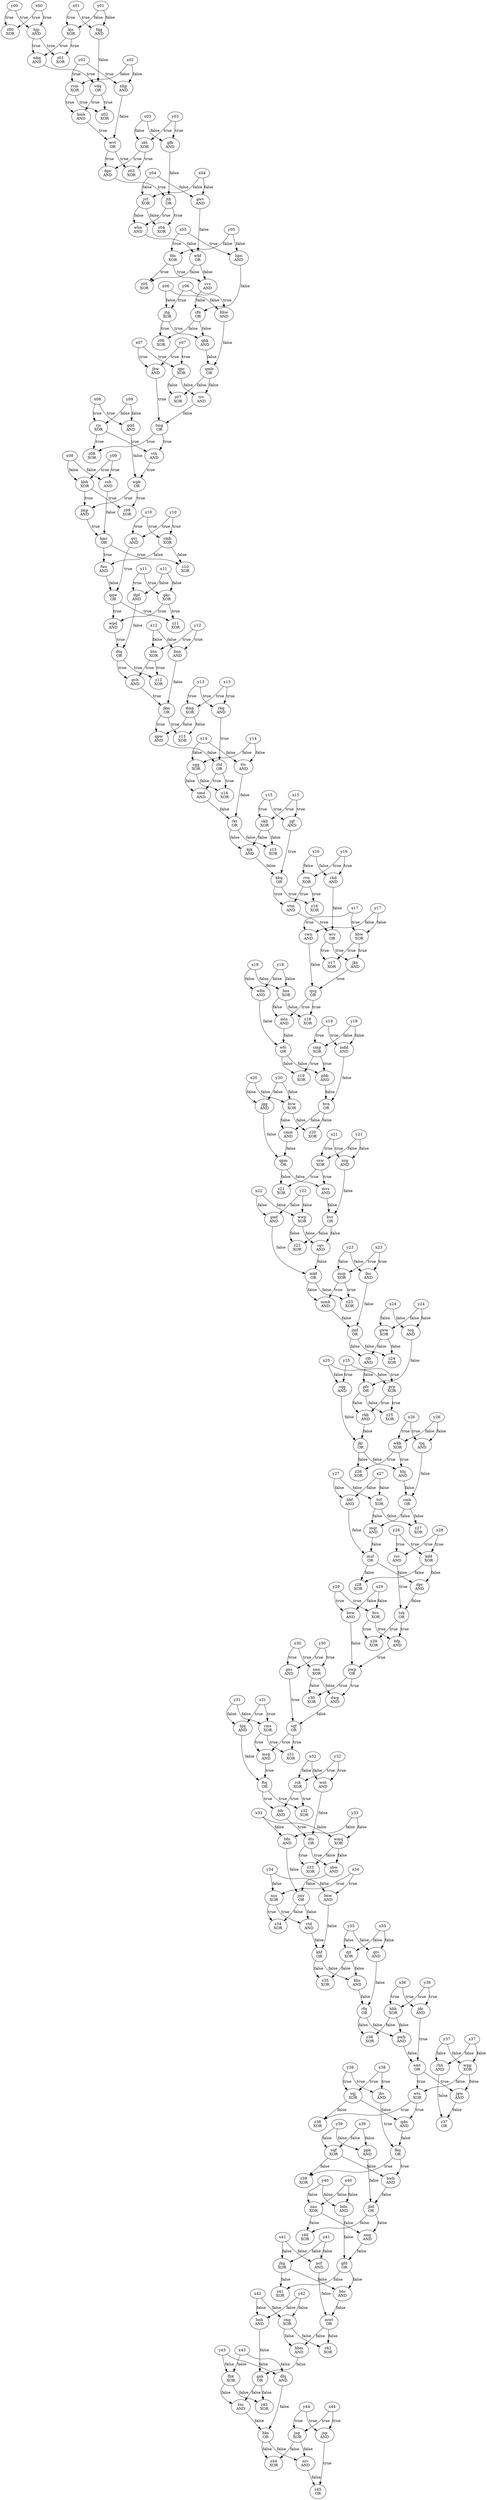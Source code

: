digraph {
    0 [ label = "y33" ]
    1 [ label = "bfn\nAND" ]
    2 [ label = "x33" ]
    3 [ label = "y32" ]
    4 [ label = "rck\nXOR" ]
    5 [ label = "x32" ]
    6 [ label = "x30" ]
    7 [ label = "gns\nAND" ]
    8 [ label = "y30" ]
    9 [ label = "y36" ]
    10 [ label = "hbh\nXOR" ]
    11 [ label = "x36" ]
    12 [ label = "cng\nXOR" ]
    13 [ label = "z42\nXOR" ]
    14 [ label = "mwt\nOR" ]
    15 [ label = "bsw\nAND" ]
    16 [ label = "pwp\nOR" ]
    17 [ label = "bfp\nAND" ]
    18 [ label = "x00" ]
    19 [ label = "z00\nXOR" ]
    20 [ label = "y00" ]
    21 [ label = "y26" ]
    22 [ label = "wkb\nXOR" ]
    23 [ label = "x26" ]
    24 [ label = "x31" ]
    25 [ label = "hjq\nAND" ]
    26 [ label = "y31" ]
    27 [ label = "jhg\nXOR" ]
    28 [ label = "bbr\nAND" ]
    29 [ label = "gfd\nOR" ]
    30 [ label = "y43" ]
    31 [ label = "fhk\nXOR" ]
    32 [ label = "x43" ]
    33 [ label = "mrg\nAND" ]
    34 [ label = "ftq\nOR" ]
    35 [ label = "jks\nAND" ]
    36 [ label = "qvq\nOR" ]
    37 [ label = "cwn\nAND" ]
    38 [ label = "wrc\nOR" ]
    39 [ label = "z17\nXOR" ]
    40 [ label = "hbw\nXOR" ]
    41 [ label = "skh\nXOR" ]
    42 [ label = "z15\nXOR" ]
    43 [ label = "rkt\nOR" ]
    44 [ label = "x27" ]
    45 [ label = "kbf\nAND" ]
    46 [ label = "y27" ]
    47 [ label = "jgg\nAND" ]
    48 [ label = "qpm\nOR" ]
    49 [ label = "cmm\nAND" ]
    50 [ label = "y17" ]
    51 [ label = "x17" ]
    52 [ label = "khf\nOR" ]
    53 [ label = "khs\nAND" ]
    54 [ label = "djt\nXOR" ]
    55 [ label = "qqw\nOR" ]
    56 [ label = "z11\nXOR" ]
    57 [ label = "gkc\nXOR" ]
    58 [ label = "rms\nXOR" ]
    59 [ label = "z31\nXOR" ]
    60 [ label = "sgf\nOR" ]
    61 [ label = "gww\nXOR" ]
    62 [ label = "z24\nXOR" ]
    63 [ label = "jmf\nOR" ]
    64 [ label = "x01" ]
    65 [ label = "kjs\nXOR" ]
    66 [ label = "y01" ]
    67 [ label = "dwg\nAND" ]
    68 [ label = "nnn\nXOR" ]
    69 [ label = "tjq\nAND" ]
    70 [ label = "cmb\nOR" ]
    71 [ label = "hhj\nAND" ]
    72 [ label = "x05" ]
    73 [ label = "fds\nXOR" ]
    74 [ label = "y05" ]
    75 [ label = "x07" ]
    76 [ label = "jbw\nAND" ]
    77 [ label = "y07" ]
    78 [ label = "wnt\nAND" ]
    79 [ label = "x14" ]
    80 [ label = "cgg\nXOR" ]
    81 [ label = "y14" ]
    82 [ label = "rhf\nOR" ]
    83 [ label = "smd\nAND" ]
    84 [ label = "z35\nXOR" ]
    85 [ label = "tcq\nAND" ]
    86 [ label = "pfc\nOR" ]
    87 [ label = "rjb\nAND" ]
    88 [ label = "qtv\nAND" ]
    89 [ label = "rfq\nOR" ]
    90 [ label = "y41" ]
    91 [ label = "x41" ]
    92 [ label = "tmg\nOR" ]
    93 [ label = "trv\nAND" ]
    94 [ label = "y21" ]
    95 [ label = "csw\nXOR" ]
    96 [ label = "x21" ]
    97 [ label = "jkm\nOR" ]
    98 [ label = "z13\nXOR" ]
    99 [ label = "dmp\nXOR" ]
    100 [ label = "rkh\nAND" ]
    101 [ label = "jkr\nOR" ]
    102 [ label = "cqg\nAND" ]
    103 [ label = "y20" ]
    104 [ label = "bvw\nXOR" ]
    105 [ label = "x20" ]
    106 [ label = "pwb\nAND" ]
    107 [ label = "smt\nOR" ]
    108 [ label = "jdc\nAND" ]
    109 [ label = "x13" ]
    110 [ label = "rbg\nAND" ]
    111 [ label = "y13" ]
    112 [ label = "wvt\nOR" ]
    113 [ label = "z03\nXOR" ]
    114 [ label = "sbt\nXOR" ]
    115 [ label = "z41\nXOR" ]
    116 [ label = "fqg\nAND" ]
    117 [ label = "wfc\nOR" ]
    118 [ label = "z19\nXOR" ]
    119 [ label = "cmp\nXOR" ]
    120 [ label = "z14\nXOR" ]
    121 [ label = "z26\nXOR" ]
    122 [ label = "x08" ]
    123 [ label = "gdd\nAND" ]
    124 [ label = "y08" ]
    125 [ label = "vvs\nAND" ]
    126 [ label = "whf\nOR" ]
    127 [ label = "y19" ]
    128 [ label = "mdd\nAND" ]
    129 [ label = "x19" ]
    130 [ label = "nss\nXOR" ]
    131 [ label = "vtd\nAND" ]
    132 [ label = "jmv\nOR" ]
    133 [ label = "z30\nXOR" ]
    134 [ label = "x23" ]
    135 [ label = "mcp\nXOR" ]
    136 [ label = "y23" ]
    137 [ label = "jvf\nXOR" ]
    138 [ label = "z04\nXOR" ]
    139 [ label = "jth\nOR" ]
    140 [ label = "y38" ]
    141 [ label = "jhv\nAND" ]
    142 [ label = "x38" ]
    143 [ label = "wkq\nAND" ]
    144 [ label = "hjp\nAND" ]
    145 [ label = "sqj\nXOR" ]
    146 [ label = "qdn\nAND" ]
    147 [ label = "wts\nXOR" ]
    148 [ label = "y16" ]
    149 [ label = "rvn\nXOR" ]
    150 [ label = "x16" ]
    151 [ label = "msf\nOR" ]
    152 [ label = "mqr\nAND" ]
    153 [ label = "y25" ]
    154 [ label = "prp\nXOR" ]
    155 [ label = "x25" ]
    156 [ label = "cgv\nAND" ]
    157 [ label = "mkf\nOR" ]
    158 [ label = "gmf\nAND" ]
    159 [ label = "y12" ]
    160 [ label = "htn\nXOR" ]
    161 [ label = "x12" ]
    162 [ label = "kdd\nXOR" ]
    163 [ label = "dpr\nAND" ]
    164 [ label = "bnw\nAND" ]
    165 [ label = "ttv\nAND" ]
    166 [ label = "fnc\nAND" ]
    167 [ label = "mmk\nAND" ]
    168 [ label = "ppk\nAND" ]
    169 [ label = "jbd\nOR" ]
    170 [ label = "hwb\nAND" ]
    171 [ label = "nnq\nAND" ]
    172 [ label = "nns\nXOR" ]
    173 [ label = "z23\nXOR" ]
    174 [ label = "kbb\nXOR" ]
    175 [ label = "jmp\nAND" ]
    176 [ label = "wpb\nOR" ]
    177 [ label = "pbb\nAND" ]
    178 [ label = "hvn\nOR" ]
    179 [ label = "dts\nOR" ]
    180 [ label = "z33\nXOR" ]
    181 [ label = "wmq\nXOR" ]
    182 [ label = "x42" ]
    183 [ label = "hnh\nAND" ]
    184 [ label = "y42" ]
    185 [ label = "hfc\nAND" ]
    186 [ label = "z36\nXOR" ]
    187 [ label = "hpn\nAND" ]
    188 [ label = "z40\nXOR" ]
    189 [ label = "z34\nXOR" ]
    190 [ label = "vth\nAND" ]
    191 [ label = "rjs\nXOR" ]
    192 [ label = "x35" ]
    193 [ label = "y35" ]
    194 [ label = "y02" ]
    195 [ label = "rvm\nXOR" ]
    196 [ label = "x02" ]
    197 [ label = "y28" ]
    198 [ label = "rsv\nAND" ]
    199 [ label = "x28" ]
    200 [ label = "wfm\nAND" ]
    201 [ label = "mts\nAND" ]
    202 [ label = "ncf\nAND" ]
    203 [ label = "z09\nXOR" ]
    204 [ label = "x06" ]
    205 [ label = "jtg\nXOR" ]
    206 [ label = "y06" ]
    207 [ label = "sbw\nAND" ]
    208 [ label = "kmr\nOR" ]
    209 [ label = "z10\nXOR" ]
    210 [ label = "rmb\nXOR" ]
    211 [ label = "z16\nXOR" ]
    212 [ label = "kbq\nOR" ]
    213 [ label = "y09" ]
    214 [ label = "x09" ]
    215 [ label = "gsk\nOR" ]
    216 [ label = "z43\nXOR" ]
    217 [ label = "y29" ]
    218 [ label = "hvc\nXOR" ]
    219 [ label = "x29" ]
    220 [ label = "wwp\nXOR" ]
    221 [ label = "bvr\nOR" ]
    222 [ label = "tnc\nAND" ]
    223 [ label = "hks\nOR" ]
    224 [ label = "dbj\nAND" ]
    225 [ label = "tvf\nXOR" ]
    226 [ label = "z27\nXOR" ]
    227 [ label = "z20\nXOR" ]
    228 [ label = "x44" ]
    229 [ label = "jsg\nXOR" ]
    230 [ label = "y44" ]
    231 [ label = "tsk\nOR" ]
    232 [ label = "z38\nXOR" ]
    233 [ label = "x40" ]
    234 [ label = "bdn\nAND" ]
    235 [ label = "y40" ]
    236 [ label = "qpc\nXOR" ]
    237 [ label = "qmb\nOR" ]
    238 [ label = "z18\nXOR" ]
    239 [ label = "hns\nXOR" ]
    240 [ label = "fkq\nOR" ]
    241 [ label = "z02\nXOR" ]
    242 [ label = "vdq\nOR" ]
    243 [ label = "z05\nXOR" ]
    244 [ label = "y34" ]
    245 [ label = "x34" ]
    246 [ label = "nrg\nAND" ]
    247 [ label = "y18" ]
    248 [ label = "x18" ]
    249 [ label = "jqf\nAND" ]
    250 [ label = "kjk\nAND" ]
    251 [ label = "qpw\nAND" ]
    252 [ label = "y24" ]
    253 [ label = "x24" ]
    254 [ label = "fws\nAND" ]
    255 [ label = "y39" ]
    256 [ label = "vqf\nXOR" ]
    257 [ label = "x39" ]
    258 [ label = "z21\nXOR" ]
    259 [ label = "wpp\nXOR" ]
    260 [ label = "bnn\nAND" ]
    261 [ label = "x10" ]
    262 [ label = "y10" ]
    263 [ label = "cfn\nOR" ]
    264 [ label = "mvs\nAND" ]
    265 [ label = "vtm\nAND" ]
    266 [ label = "gfk\nAND" ]
    267 [ label = "dpv\nAND" ]
    268 [ label = "z01\nXOR" ]
    269 [ label = "hbm\nAND" ]
    270 [ label = "z29\nXOR" ]
    271 [ label = "whn\nAND" ]
    272 [ label = "nhp\nAND" ]
    273 [ label = "y04" ]
    274 [ label = "x04" ]
    275 [ label = "z25\nXOR" ]
    276 [ label = "y03" ]
    277 [ label = "x03" ]
    278 [ label = "z39\nXOR" ]
    279 [ label = "x15" ]
    280 [ label = "y15" ]
    281 [ label = "wpd\nAND" ]
    282 [ label = "dtq\nOR" ]
    283 [ label = "dpf\nAND" ]
    284 [ label = "nrv\nAND" ]
    285 [ label = "z45\nOR" ]
    286 [ label = "jsp\nAND" ]
    287 [ label = "qhk\nAND" ]
    288 [ label = "rhd\nAND" ]
    289 [ label = "gvh\nAND" ]
    290 [ label = "z12\nXOR" ]
    291 [ label = "hmk\nAND" ]
    292 [ label = "jgw\nAND" ]
    293 [ label = "z37\nOR" ]
    294 [ label = "rhh\nAND" ]
    295 [ label = "z44\nXOR" ]
    296 [ label = "gwv\nAND" ]
    297 [ label = "z28\nXOR" ]
    298 [ label = "z08\nXOR" ]
    299 [ label = "hhw\nAND" ]
    300 [ label = "gvj\nAND" ]
    301 [ label = "y11" ]
    302 [ label = "x11" ]
    303 [ label = "csb\nAND" ]
    304 [ label = "y37" ]
    305 [ label = "x37" ]
    306 [ label = "z32\nXOR" ]
    307 [ label = "y22" ]
    308 [ label = "x22" ]
    309 [ label = "z07\nXOR" ]
    310 [ label = "z06\nXOR" ]
    311 [ label = "z22\nXOR" ]
    0 -> 1 [ label = "false" ]
    2 -> 1 [ label = "false" ]
    3 -> 4 [ label = "true" ]
    5 -> 4 [ label = "false" ]
    6 -> 7 [ label = "true" ]
    8 -> 7 [ label = "true" ]
    9 -> 10 [ label = "true" ]
    11 -> 10 [ label = "true" ]
    12 -> 13 [ label = "false" ]
    14 -> 13 [ label = "false" ]
    15 -> 16 [ label = "false" ]
    17 -> 16 [ label = "true" ]
    18 -> 19 [ label = "true" ]
    20 -> 19 [ label = "true" ]
    21 -> 22 [ label = "false" ]
    23 -> 22 [ label = "true" ]
    24 -> 25 [ label = "true" ]
    26 -> 25 [ label = "false" ]
    27 -> 28 [ label = "false" ]
    29 -> 28 [ label = "false" ]
    30 -> 31 [ label = "false" ]
    32 -> 31 [ label = "false" ]
    33 -> 34 [ label = "true" ]
    25 -> 34 [ label = "false" ]
    35 -> 36 [ label = "true" ]
    37 -> 36 [ label = "false" ]
    38 -> 39 [ label = "true" ]
    40 -> 39 [ label = "true" ]
    41 -> 42 [ label = "false" ]
    43 -> 42 [ label = "false" ]
    44 -> 45 [ label = "false" ]
    46 -> 45 [ label = "false" ]
    47 -> 48 [ label = "false" ]
    49 -> 48 [ label = "false" ]
    50 -> 40 [ label = "false" ]
    51 -> 40 [ label = "true" ]
    52 -> 53 [ label = "false" ]
    54 -> 53 [ label = "false" ]
    55 -> 56 [ label = "true" ]
    57 -> 56 [ label = "true" ]
    58 -> 59 [ label = "true" ]
    60 -> 59 [ label = "true" ]
    61 -> 62 [ label = "false" ]
    63 -> 62 [ label = "false" ]
    64 -> 65 [ label = "true" ]
    66 -> 65 [ label = "false" ]
    16 -> 67 [ label = "true" ]
    68 -> 67 [ label = "false" ]
    69 -> 70 [ label = "false" ]
    71 -> 70 [ label = "false" ]
    72 -> 73 [ label = "true" ]
    74 -> 73 [ label = "false" ]
    75 -> 76 [ label = "true" ]
    77 -> 76 [ label = "true" ]
    3 -> 78 [ label = "true" ]
    5 -> 78 [ label = "false" ]
    79 -> 80 [ label = "false" ]
    81 -> 80 [ label = "false" ]
    82 -> 83 [ label = "true" ]
    80 -> 83 [ label = "false" ]
    54 -> 84 [ label = "false" ]
    52 -> 84 [ label = "false" ]
    85 -> 86 [ label = "false" ]
    87 -> 86 [ label = "false" ]
    88 -> 89 [ label = "false" ]
    53 -> 89 [ label = "false" ]
    90 -> 27 [ label = "false" ]
    91 -> 27 [ label = "false" ]
    76 -> 92 [ label = "true" ]
    93 -> 92 [ label = "false" ]
    94 -> 95 [ label = "false" ]
    96 -> 95 [ label = "true" ]
    97 -> 98 [ label = "true" ]
    99 -> 98 [ label = "false" ]
    100 -> 101 [ label = "false" ]
    102 -> 101 [ label = "false" ]
    103 -> 104 [ label = "false" ]
    105 -> 104 [ label = "false" ]
    106 -> 107 [ label = "false" ]
    108 -> 107 [ label = "true" ]
    109 -> 110 [ label = "true" ]
    111 -> 110 [ label = "true" ]
    112 -> 113 [ label = "true" ]
    114 -> 113 [ label = "true" ]
    27 -> 115 [ label = "false" ]
    29 -> 115 [ label = "false" ]
    64 -> 116 [ label = "true" ]
    66 -> 116 [ label = "false" ]
    117 -> 118 [ label = "false" ]
    119 -> 118 [ label = "true" ]
    80 -> 120 [ label = "false" ]
    82 -> 120 [ label = "true" ]
    22 -> 121 [ label = "true" ]
    101 -> 121 [ label = "false" ]
    9 -> 108 [ label = "true" ]
    11 -> 108 [ label = "true" ]
    122 -> 123 [ label = "true" ]
    124 -> 123 [ label = "false" ]
    73 -> 125 [ label = "true" ]
    126 -> 125 [ label = "false" ]
    127 -> 128 [ label = "false" ]
    129 -> 128 [ label = "true" ]
    24 -> 58 [ label = "true" ]
    26 -> 58 [ label = "false" ]
    130 -> 131 [ label = "true" ]
    132 -> 131 [ label = "false" ]
    16 -> 133 [ label = "true" ]
    68 -> 133 [ label = "false" ]
    134 -> 135 [ label = "true" ]
    136 -> 135 [ label = "false" ]
    137 -> 138 [ label = "false" ]
    139 -> 138 [ label = "true" ]
    140 -> 141 [ label = "true" ]
    142 -> 141 [ label = "true" ]
    65 -> 143 [ label = "true" ]
    144 -> 143 [ label = "true" ]
    145 -> 146 [ label = "false" ]
    147 -> 146 [ label = "true" ]
    148 -> 149 [ label = "true" ]
    150 -> 149 [ label = "false" ]
    45 -> 151 [ label = "false" ]
    152 -> 151 [ label = "false" ]
    153 -> 154 [ label = "true" ]
    155 -> 154 [ label = "false" ]
    21 -> 69 [ label = "false" ]
    23 -> 69 [ label = "true" ]
    156 -> 157 [ label = "false" ]
    158 -> 157 [ label = "false" ]
    159 -> 160 [ label = "true" ]
    161 -> 160 [ label = "false" ]
    162 -> 163 [ label = "false" ]
    151 -> 163 [ label = "false" ]
    131 -> 52 [ label = "false" ]
    164 -> 52 [ label = "false" ]
    83 -> 43 [ label = "false" ]
    165 -> 43 [ label = "false" ]
    166 -> 63 [ label = "false" ]
    167 -> 63 [ label = "false" ]
    168 -> 169 [ label = "false" ]
    170 -> 169 [ label = "false" ]
    169 -> 171 [ label = "false" ]
    172 -> 171 [ label = "false" ]
    135 -> 173 [ label = "true" ]
    157 -> 173 [ label = "false" ]
    174 -> 175 [ label = "true" ]
    176 -> 175 [ label = "true" ]
    177 -> 178 [ label = "false" ]
    128 -> 178 [ label = "false" ]
    179 -> 180 [ label = "true" ]
    181 -> 180 [ label = "false" ]
    182 -> 183 [ label = "false" ]
    184 -> 183 [ label = "false" ]
    4 -> 185 [ label = "true" ]
    34 -> 185 [ label = "true" ]
    89 -> 186 [ label = "false" ]
    10 -> 186 [ label = "false" ]
    74 -> 187 [ label = "false" ]
    72 -> 187 [ label = "true" ]
    172 -> 188 [ label = "false" ]
    169 -> 188 [ label = "false" ]
    79 -> 165 [ label = "false" ]
    81 -> 165 [ label = "false" ]
    132 -> 189 [ label = "false" ]
    130 -> 189 [ label = "true" ]
    190 -> 176 [ label = "true" ]
    123 -> 176 [ label = "false" ]
    124 -> 191 [ label = "false" ]
    122 -> 191 [ label = "true" ]
    184 -> 12 [ label = "false" ]
    182 -> 12 [ label = "false" ]
    192 -> 88 [ label = "false" ]
    193 -> 88 [ label = "false" ]
    194 -> 195 [ label = "true" ]
    196 -> 195 [ label = "false" ]
    135 -> 167 [ label = "true" ]
    157 -> 167 [ label = "false" ]
    197 -> 198 [ label = "true" ]
    199 -> 198 [ label = "true" ]
    200 -> 117 [ label = "false" ]
    201 -> 117 [ label = "false" ]
    78 -> 179 [ label = "false" ]
    185 -> 179 [ label = "true" ]
    60 -> 33 [ label = "true" ]
    58 -> 33 [ label = "true" ]
    28 -> 14 [ label = "false" ]
    202 -> 14 [ label = "false" ]
    176 -> 203 [ label = "true" ]
    174 -> 203 [ label = "true" ]
    204 -> 205 [ label = "false" ]
    206 -> 205 [ label = "true" ]
    207 -> 132 [ label = "false" ]
    1 -> 132 [ label = "false" ]
    208 -> 209 [ label = "true" ]
    210 -> 209 [ label = "false" ]
    149 -> 211 [ label = "true" ]
    212 -> 211 [ label = "true" ]
    213 -> 174 [ label = "true" ]
    214 -> 174 [ label = "false" ]
    215 -> 216 [ label = "false" ]
    31 -> 216 [ label = "false" ]
    136 -> 166 [ label = "false" ]
    134 -> 166 [ label = "true" ]
    217 -> 218 [ label = "true" ]
    219 -> 218 [ label = "false" ]
    220 -> 156 [ label = "false" ]
    221 -> 156 [ label = "false" ]
    222 -> 223 [ label = "false" ]
    224 -> 223 [ label = "false" ]
    225 -> 226 [ label = "false" ]
    70 -> 226 [ label = "false" ]
    104 -> 227 [ label = "false" ]
    178 -> 227 [ label = "false" ]
    228 -> 229 [ label = "true" ]
    230 -> 229 [ label = "true" ]
    198 -> 231 [ label = "true" ]
    163 -> 231 [ label = "false" ]
    145 -> 232 [ label = "false" ]
    147 -> 232 [ label = "true" ]
    233 -> 234 [ label = "false" ]
    235 -> 234 [ label = "false" ]
    236 -> 93 [ label = "false" ]
    237 -> 93 [ label = "false" ]
    36 -> 238 [ label = "true" ]
    239 -> 238 [ label = "false" ]
    91 -> 202 [ label = "false" ]
    90 -> 202 [ label = "false" ]
    146 -> 240 [ label = "false" ]
    141 -> 240 [ label = "true" ]
    46 -> 225 [ label = "false" ]
    44 -> 225 [ label = "false" ]
    195 -> 241 [ label = "true" ]
    242 -> 241 [ label = "true" ]
    126 -> 243 [ label = "false" ]
    73 -> 243 [ label = "true" ]
    92 -> 190 [ label = "true" ]
    191 -> 190 [ label = "true" ]
    244 -> 164 [ label = "false" ]
    245 -> 164 [ label = "true" ]
    94 -> 246 [ label = "false" ]
    96 -> 246 [ label = "true" ]
    215 -> 222 [ label = "false" ]
    31 -> 222 [ label = "false" ]
    142 -> 145 [ label = "true" ]
    140 -> 145 [ label = "true" ]
    247 -> 200 [ label = "false" ]
    248 -> 200 [ label = "false" ]
    218 -> 17 [ label = "true" ]
    231 -> 17 [ label = "true" ]
    249 -> 212 [ label = "true" ]
    250 -> 212 [ label = "false" ]
    99 -> 251 [ label = "false" ]
    97 -> 251 [ label = "true" ]
    129 -> 119 [ label = "true" ]
    127 -> 119 [ label = "false" ]
    252 -> 61 [ label = "false" ]
    253 -> 61 [ label = "false" ]
    154 -> 100 [ label = "true" ]
    86 -> 100 [ label = "false" ]
    210 -> 254 [ label = "false" ]
    208 -> 254 [ label = "true" ]
    171 -> 29 [ label = "false" ]
    234 -> 29 [ label = "false" ]
    255 -> 256 [ label = "false" ]
    257 -> 256 [ label = "false" ]
    48 -> 258 [ label = "false" ]
    95 -> 258 [ label = "true" ]
    107 -> 147 [ label = "true" ]
    259 -> 147 [ label = "false" ]
    161 -> 260 [ label = "false" ]
    159 -> 260 [ label = "true" ]
    261 -> 210 [ label = "true" ]
    262 -> 210 [ label = "true" ]
    0 -> 181 [ label = "false" ]
    2 -> 181 [ label = "false" ]
    248 -> 239 [ label = "false" ]
    247 -> 239 [ label = "false" ]
    125 -> 263 [ label = "false" ]
    187 -> 263 [ label = "false" ]
    63 -> 87 [ label = "false" ]
    61 -> 87 [ label = "false" ]
    246 -> 221 [ label = "false" ]
    264 -> 221 [ label = "false" ]
    119 -> 177 [ label = "true" ]
    117 -> 177 [ label = "false" ]
    212 -> 265 [ label = "true" ]
    149 -> 265 [ label = "true" ]
    266 -> 139 [ label = "false" ]
    267 -> 139 [ label = "true" ]
    153 -> 102 [ label = "true" ]
    155 -> 102 [ label = "false" ]
    112 -> 267 [ label = "true" ]
    114 -> 267 [ label = "true" ]
    70 -> 152 [ label = "false" ]
    225 -> 152 [ label = "false" ]
    144 -> 268 [ label = "true" ]
    65 -> 268 [ label = "true" ]
    20 -> 144 [ label = "true" ]
    18 -> 144 [ label = "true" ]
    192 -> 54 [ label = "false" ]
    193 -> 54 [ label = "false" ]
    14 -> 269 [ label = "false" ]
    12 -> 269 [ label = "false" ]
    252 -> 85 [ label = "false" ]
    253 -> 85 [ label = "false" ]
    231 -> 270 [ label = "true" ]
    218 -> 270 [ label = "true" ]
    43 -> 250 [ label = "false" ]
    41 -> 250 [ label = "false" ]
    139 -> 271 [ label = "true" ]
    137 -> 271 [ label = "false" ]
    196 -> 272 [ label = "false" ]
    194 -> 272 [ label = "true" ]
    239 -> 201 [ label = "false" ]
    36 -> 201 [ label = "true" ]
    273 -> 137 [ label = "false" ]
    274 -> 137 [ label = "false" ]
    86 -> 275 [ label = "false" ]
    154 -> 275 [ label = "true" ]
    276 -> 114 [ label = "true" ]
    277 -> 114 [ label = "false" ]
    95 -> 264 [ label = "true" ]
    48 -> 264 [ label = "false" ]
    217 -> 15 [ label = "true" ]
    219 -> 15 [ label = "false" ]
    22 -> 71 [ label = "true" ]
    101 -> 71 [ label = "false" ]
    277 -> 266 [ label = "false" ]
    276 -> 266 [ label = "true" ]
    256 -> 278 [ label = "false" ]
    240 -> 278 [ label = "true" ]
    279 -> 41 [ label = "true" ]
    280 -> 41 [ label = "true" ]
    281 -> 282 [ label = "true" ]
    283 -> 282 [ label = "false" ]
    284 -> 285 [ label = "false" ]
    286 -> 285 [ label = "true" ]
    205 -> 287 [ label = "true" ]
    263 -> 287 [ label = "false" ]
    288 -> 38 [ label = "false" ]
    265 -> 38 [ label = "true" ]
    8 -> 68 [ label = "true" ]
    6 -> 68 [ label = "true" ]
    160 -> 289 [ label = "true" ]
    282 -> 289 [ label = "true" ]
    30 -> 224 [ label = "false" ]
    32 -> 224 [ label = "false" ]
    51 -> 37 [ label = "true" ]
    50 -> 37 [ label = "false" ]
    160 -> 290 [ label = "true" ]
    282 -> 290 [ label = "true" ]
    103 -> 47 [ label = "false" ]
    105 -> 47 [ label = "false" ]
    242 -> 291 [ label = "true" ]
    195 -> 291 [ label = "true" ]
    292 -> 293 [ label = "false" ]
    294 -> 293 [ label = "false" ]
    229 -> 295 [ label = "false" ]
    223 -> 295 [ label = "false" ]
    7 -> 60 [ label = "true" ]
    67 -> 60 [ label = "false" ]
    116 -> 242 [ label = "false" ]
    143 -> 242 [ label = "true" ]
    256 -> 170 [ label = "false" ]
    240 -> 170 [ label = "true" ]
    274 -> 296 [ label = "false" ]
    273 -> 296 [ label = "false" ]
    151 -> 297 [ label = "false" ]
    162 -> 297 [ label = "false" ]
    191 -> 298 [ label = "true" ]
    92 -> 298 [ label = "true" ]
    150 -> 288 [ label = "false" ]
    148 -> 288 [ label = "true" ]
    204 -> 299 [ label = "false" ]
    206 -> 299 [ label = "true" ]
    57 -> 281 [ label = "true" ]
    55 -> 281 [ label = "true" ]
    199 -> 162 [ label = "true" ]
    197 -> 162 [ label = "true" ]
    254 -> 55 [ label = "false" ]
    300 -> 55 [ label = "true" ]
    255 -> 168 [ label = "false" ]
    257 -> 168 [ label = "false" ]
    89 -> 106 [ label = "false" ]
    10 -> 106 [ label = "false" ]
    301 -> 283 [ label = "true" ]
    302 -> 283 [ label = "false" ]
    233 -> 172 [ label = "false" ]
    235 -> 172 [ label = "false" ]
    269 -> 215 [ label = "false" ]
    183 -> 215 [ label = "false" ]
    213 -> 303 [ label = "true" ]
    214 -> 303 [ label = "false" ]
    304 -> 259 [ label = "false" ]
    305 -> 259 [ label = "false" ]
    291 -> 112 [ label = "true" ]
    272 -> 112 [ label = "false" ]
    245 -> 130 [ label = "true" ]
    244 -> 130 [ label = "false" ]
    4 -> 306 [ label = "true" ]
    34 -> 306 [ label = "true" ]
    229 -> 284 [ label = "false" ]
    223 -> 284 [ label = "false" ]
    304 -> 294 [ label = "false" ]
    305 -> 294 [ label = "false" ]
    259 -> 292 [ label = "false" ]
    107 -> 292 [ label = "true" ]
    301 -> 57 [ label = "true" ]
    302 -> 57 [ label = "false" ]
    75 -> 236 [ label = "true" ]
    77 -> 236 [ label = "true" ]
    251 -> 82 [ label = "false" ]
    110 -> 82 [ label = "true" ]
    279 -> 249 [ label = "true" ]
    280 -> 249 [ label = "true" ]
    307 -> 220 [ label = "false" ]
    308 -> 220 [ label = "false" ]
    299 -> 237 [ label = "false" ]
    287 -> 237 [ label = "false" ]
    175 -> 208 [ label = "true" ]
    303 -> 208 [ label = "false" ]
    40 -> 35 [ label = "true" ]
    38 -> 35 [ label = "true" ]
    109 -> 99 [ label = "true" ]
    111 -> 99 [ label = "true" ]
    296 -> 126 [ label = "false" ]
    271 -> 126 [ label = "false" ]
    179 -> 207 [ label = "true" ]
    181 -> 207 [ label = "false" ]
    260 -> 97 [ label = "false" ]
    289 -> 97 [ label = "true" ]
    237 -> 309 [ label = "false" ]
    236 -> 309 [ label = "false" ]
    104 -> 49 [ label = "false" ]
    178 -> 49 [ label = "false" ]
    262 -> 300 [ label = "true" ]
    261 -> 300 [ label = "true" ]
    228 -> 286 [ label = "true" ]
    230 -> 286 [ label = "true" ]
    205 -> 310 [ label = "true" ]
    263 -> 310 [ label = "false" ]
    220 -> 311 [ label = "false" ]
    221 -> 311 [ label = "false" ]
    307 -> 158 [ label = "false" ]
    308 -> 158 [ label = "false" ]
}